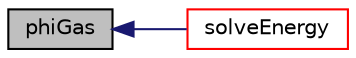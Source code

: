 digraph "phiGas"
{
  bgcolor="transparent";
  edge [fontname="Helvetica",fontsize="10",labelfontname="Helvetica",labelfontsize="10"];
  node [fontname="Helvetica",fontsize="10",shape=record];
  rankdir="LR";
  Node1559 [label="phiGas",height=0.2,width=0.4,color="black", fillcolor="grey75", style="filled", fontcolor="black"];
  Node1559 -> Node1560 [dir="back",color="midnightblue",fontsize="10",style="solid",fontname="Helvetica"];
  Node1560 [label="solveEnergy",height=0.2,width=0.4,color="red",URL="$a30053.html#a533e6e7fb2c00cd976a89d545355000c",tooltip="Solve energy. "];
}

